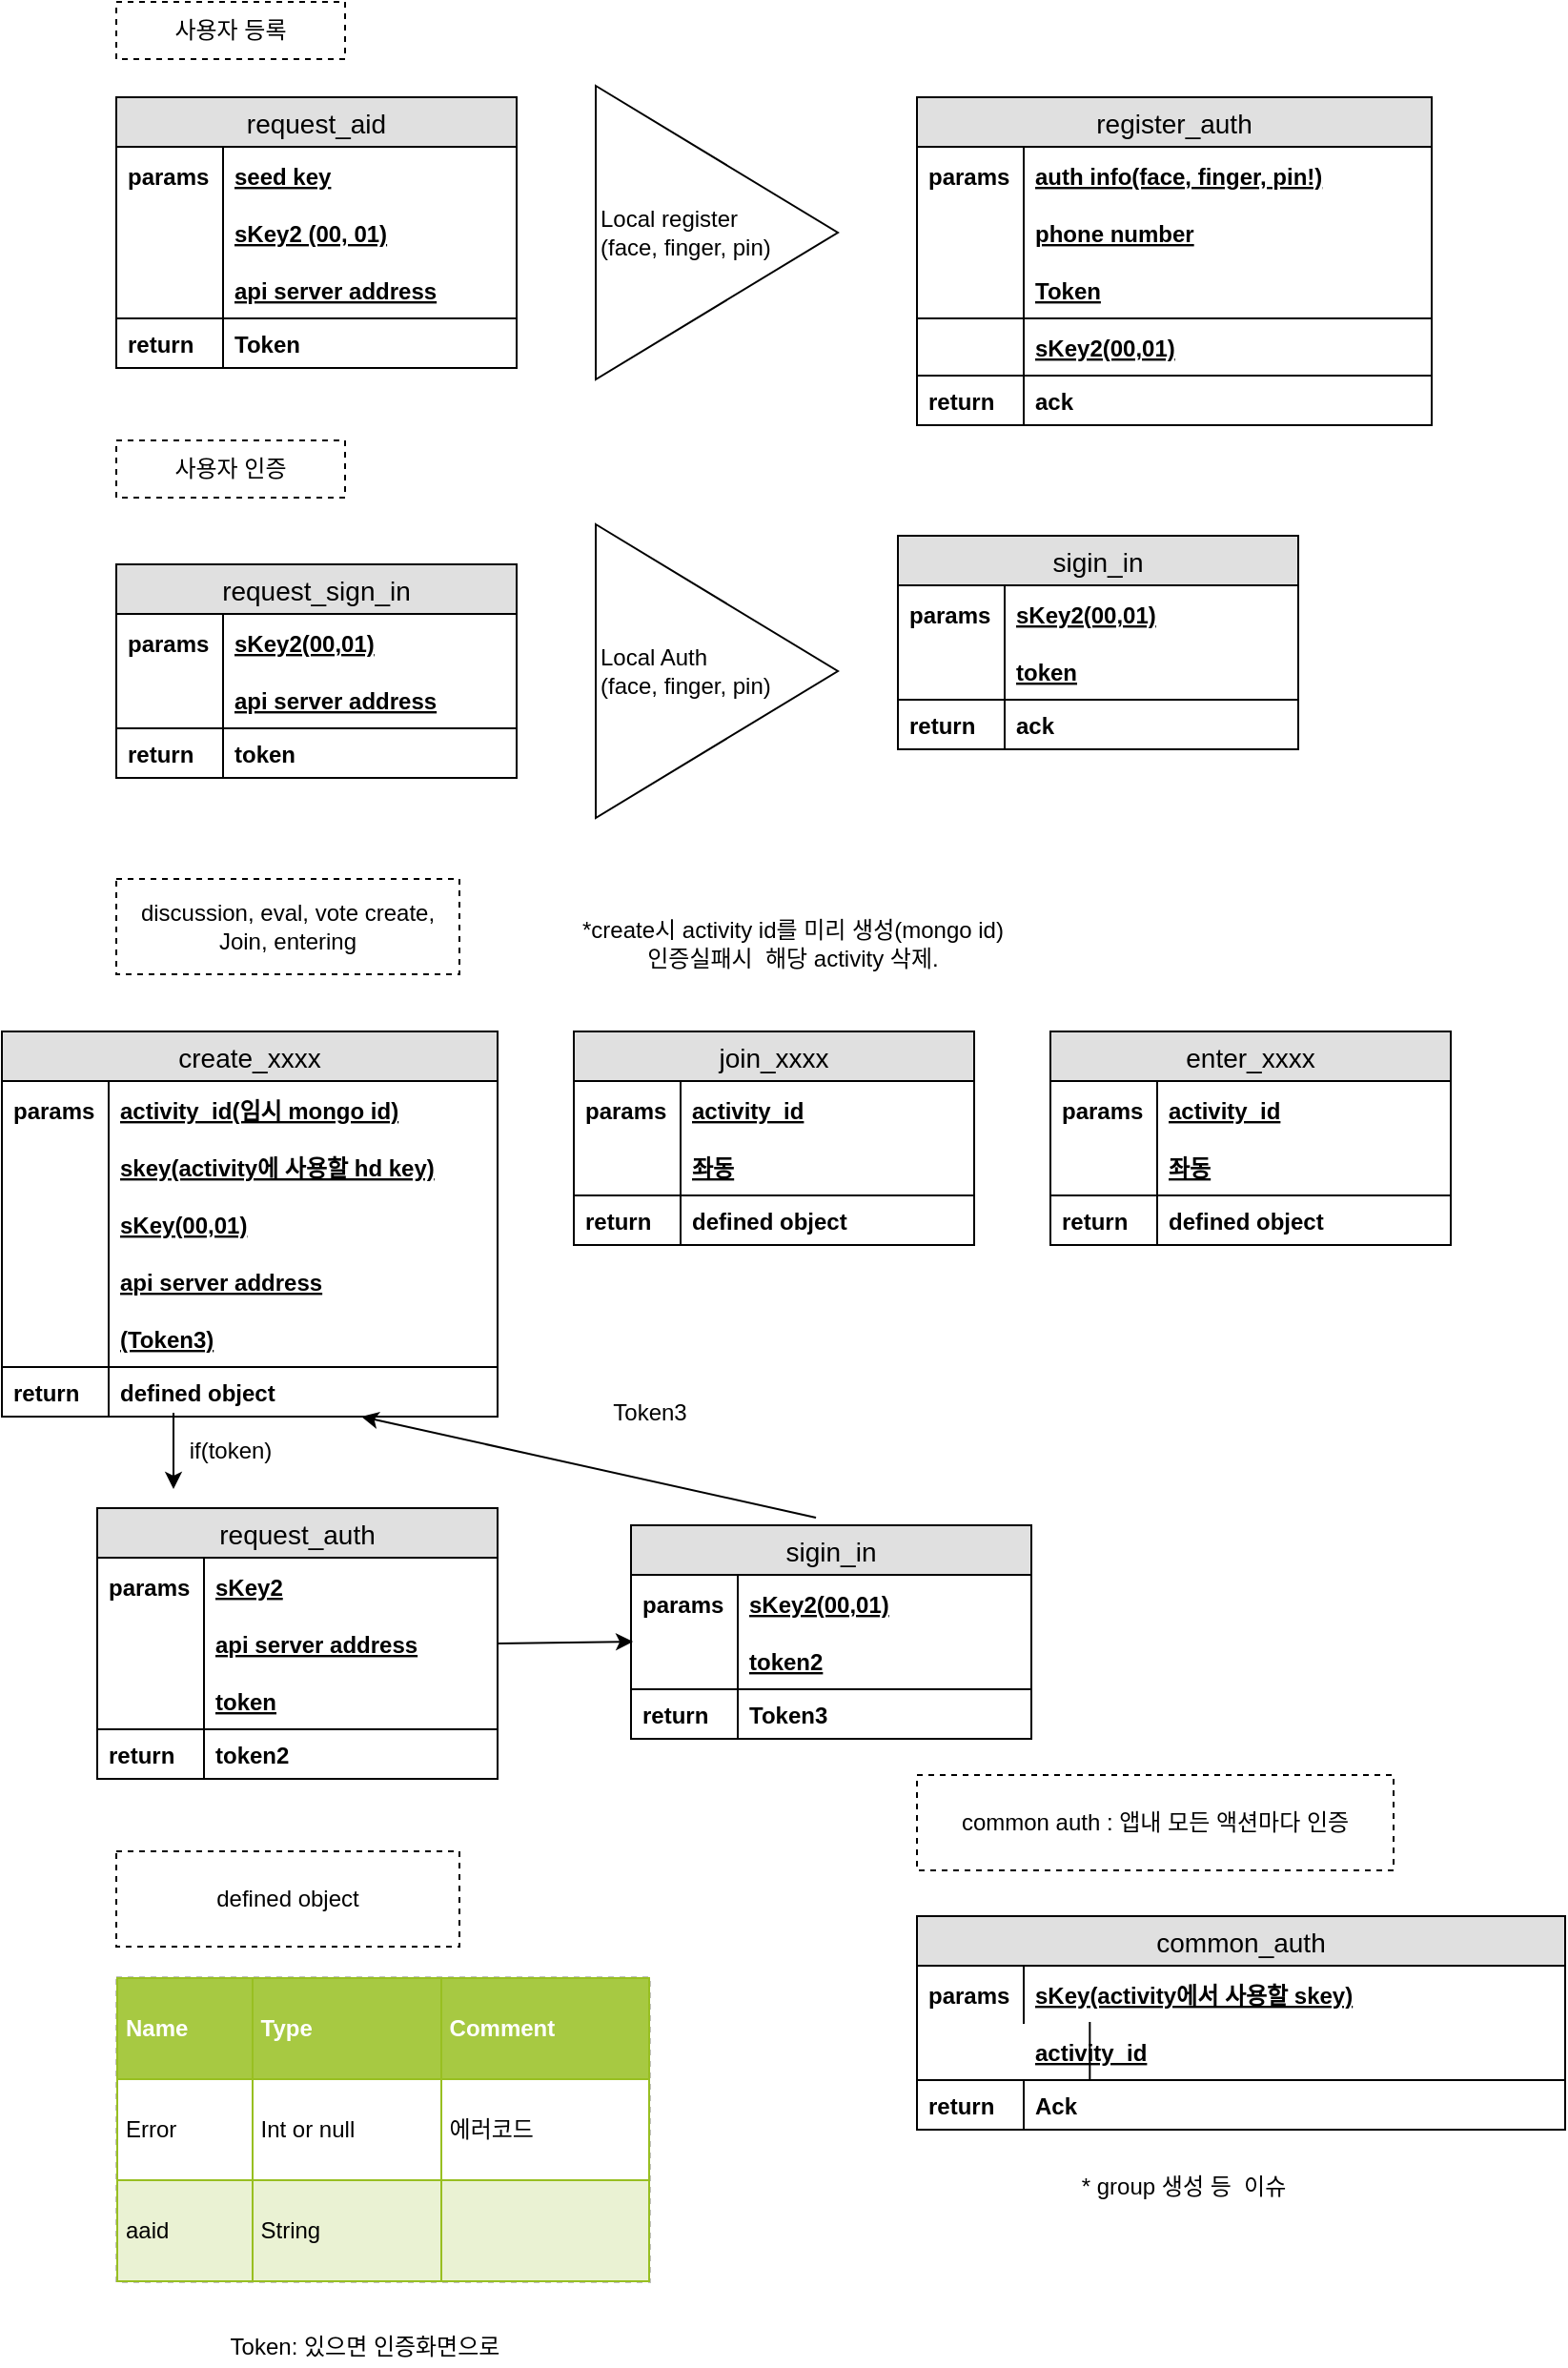 <mxfile version="12.1.9" type="github" pages="1">
  <diagram id="exMwhVz5cOcehTMv7F8w" name="Page-1">
    <mxGraphModel dx="1426" dy="771" grid="1" gridSize="10" guides="1" tooltips="1" connect="1" arrows="1" fold="1" page="1" pageScale="1" pageWidth="827" pageHeight="1169" math="0" shadow="0">
      <root>
        <mxCell id="0"/>
        <mxCell id="1" parent="0"/>
        <mxCell id="1xPw11D1j_KxezTZeNWg-12" value="request_aid" style="swimlane;fontStyle=0;childLayout=stackLayout;horizontal=1;startSize=26;fillColor=#e0e0e0;horizontalStack=0;resizeParent=1;resizeParentMax=0;resizeLast=0;collapsible=1;marginBottom=0;swimlaneFillColor=#ffffff;align=center;fontSize=14;" parent="1" vertex="1">
          <mxGeometry x="80" y="130" width="210" height="142" as="geometry"/>
        </mxCell>
        <mxCell id="1xPw11D1j_KxezTZeNWg-13" value="seed key" style="shape=partialRectangle;top=0;left=0;right=0;bottom=0;align=left;verticalAlign=middle;fillColor=none;spacingLeft=60;spacingRight=4;overflow=hidden;rotatable=0;points=[[0,0.5],[1,0.5]];portConstraint=eastwest;dropTarget=0;fontStyle=5;fontSize=12;" parent="1xPw11D1j_KxezTZeNWg-12" vertex="1">
          <mxGeometry y="26" width="210" height="30" as="geometry"/>
        </mxCell>
        <mxCell id="1xPw11D1j_KxezTZeNWg-14" value="params" style="shape=partialRectangle;fontStyle=1;top=0;left=0;bottom=0;fillColor=none;align=left;verticalAlign=middle;spacingLeft=4;spacingRight=4;overflow=hidden;rotatable=0;points=[];portConstraint=eastwest;part=1;fontSize=12;" parent="1xPw11D1j_KxezTZeNWg-13" vertex="1" connectable="0">
          <mxGeometry width="56" height="30" as="geometry"/>
        </mxCell>
        <mxCell id="1xPw11D1j_KxezTZeNWg-15" value="sKey2 (00, 01)" style="shape=partialRectangle;top=0;left=0;right=0;bottom=1;align=left;verticalAlign=middle;fillColor=none;spacingLeft=60;spacingRight=4;overflow=hidden;rotatable=0;points=[[0,0.5],[1,0.5]];portConstraint=eastwest;dropTarget=0;fontStyle=5;fontSize=12;strokeColor=none;" parent="1xPw11D1j_KxezTZeNWg-12" vertex="1">
          <mxGeometry y="56" width="210" height="30" as="geometry"/>
        </mxCell>
        <mxCell id="1xPw11D1j_KxezTZeNWg-16" value="" style="shape=partialRectangle;fontStyle=1;top=0;left=0;bottom=0;fillColor=none;align=left;verticalAlign=middle;spacingLeft=4;spacingRight=4;overflow=hidden;rotatable=0;points=[];portConstraint=eastwest;part=1;fontSize=12;" parent="1xPw11D1j_KxezTZeNWg-15" vertex="1" connectable="0">
          <mxGeometry width="56" height="30" as="geometry"/>
        </mxCell>
        <mxCell id="1xPw11D1j_KxezTZeNWg-23" value="api server address" style="shape=partialRectangle;top=0;left=0;right=0;bottom=1;align=left;verticalAlign=middle;fillColor=none;spacingLeft=60;spacingRight=4;overflow=hidden;rotatable=0;points=[[0,0.5],[1,0.5]];portConstraint=eastwest;dropTarget=0;fontStyle=5;fontSize=12;" parent="1xPw11D1j_KxezTZeNWg-12" vertex="1">
          <mxGeometry y="86" width="210" height="30" as="geometry"/>
        </mxCell>
        <mxCell id="1xPw11D1j_KxezTZeNWg-24" value="" style="shape=partialRectangle;fontStyle=1;top=0;left=0;bottom=0;fillColor=none;align=left;verticalAlign=middle;spacingLeft=4;spacingRight=4;overflow=hidden;rotatable=0;points=[];portConstraint=eastwest;part=1;fontSize=12;" parent="1xPw11D1j_KxezTZeNWg-23" vertex="1" connectable="0">
          <mxGeometry width="56" height="30" as="geometry"/>
        </mxCell>
        <mxCell id="1xPw11D1j_KxezTZeNWg-17" value="Token" style="shape=partialRectangle;top=0;left=0;right=0;bottom=0;align=left;verticalAlign=top;fillColor=none;spacingLeft=60;spacingRight=4;overflow=hidden;rotatable=0;points=[[0,0.5],[1,0.5]];portConstraint=eastwest;dropTarget=0;fontSize=12;fontStyle=1" parent="1xPw11D1j_KxezTZeNWg-12" vertex="1">
          <mxGeometry y="116" width="210" height="26" as="geometry"/>
        </mxCell>
        <mxCell id="1xPw11D1j_KxezTZeNWg-18" value="return" style="shape=partialRectangle;top=0;left=0;bottom=0;fillColor=none;align=left;verticalAlign=top;spacingLeft=4;spacingRight=4;overflow=hidden;rotatable=0;points=[];portConstraint=eastwest;part=1;fontSize=12;fontStyle=1" parent="1xPw11D1j_KxezTZeNWg-17" vertex="1" connectable="0">
          <mxGeometry width="56" height="26" as="geometry"/>
        </mxCell>
        <mxCell id="1xPw11D1j_KxezTZeNWg-25" value="register_auth" style="swimlane;fontStyle=0;childLayout=stackLayout;horizontal=1;startSize=26;fillColor=#e0e0e0;horizontalStack=0;resizeParent=1;resizeParentMax=0;resizeLast=0;collapsible=1;marginBottom=0;swimlaneFillColor=#ffffff;align=center;fontSize=14;" parent="1" vertex="1">
          <mxGeometry x="500" y="130" width="270" height="172" as="geometry"/>
        </mxCell>
        <mxCell id="1xPw11D1j_KxezTZeNWg-26" value="auth info(face, finger, pin!)" style="shape=partialRectangle;top=0;left=0;right=0;bottom=0;align=left;verticalAlign=middle;fillColor=none;spacingLeft=60;spacingRight=4;overflow=hidden;rotatable=0;points=[[0,0.5],[1,0.5]];portConstraint=eastwest;dropTarget=0;fontStyle=5;fontSize=12;" parent="1xPw11D1j_KxezTZeNWg-25" vertex="1">
          <mxGeometry y="26" width="270" height="30" as="geometry"/>
        </mxCell>
        <mxCell id="1xPw11D1j_KxezTZeNWg-27" value="params" style="shape=partialRectangle;fontStyle=1;top=0;left=0;bottom=0;fillColor=none;align=left;verticalAlign=middle;spacingLeft=4;spacingRight=4;overflow=hidden;rotatable=0;points=[];portConstraint=eastwest;part=1;fontSize=12;" parent="1xPw11D1j_KxezTZeNWg-26" vertex="1" connectable="0">
          <mxGeometry width="56" height="30" as="geometry"/>
        </mxCell>
        <mxCell id="1xPw11D1j_KxezTZeNWg-28" value="phone number" style="shape=partialRectangle;top=0;left=0;right=0;bottom=1;align=left;verticalAlign=middle;fillColor=none;spacingLeft=60;spacingRight=4;overflow=hidden;rotatable=0;points=[[0,0.5],[1,0.5]];portConstraint=eastwest;dropTarget=0;fontStyle=5;fontSize=12;strokeColor=none;" parent="1xPw11D1j_KxezTZeNWg-25" vertex="1">
          <mxGeometry y="56" width="270" height="30" as="geometry"/>
        </mxCell>
        <mxCell id="1xPw11D1j_KxezTZeNWg-29" value="" style="shape=partialRectangle;fontStyle=1;top=0;left=0;bottom=0;fillColor=none;align=left;verticalAlign=middle;spacingLeft=4;spacingRight=4;overflow=hidden;rotatable=0;points=[];portConstraint=eastwest;part=1;fontSize=12;" parent="1xPw11D1j_KxezTZeNWg-28" vertex="1" connectable="0">
          <mxGeometry width="56" height="30" as="geometry"/>
        </mxCell>
        <mxCell id="1xPw11D1j_KxezTZeNWg-30" value="Token" style="shape=partialRectangle;top=0;left=0;right=0;bottom=1;align=left;verticalAlign=middle;fillColor=none;spacingLeft=60;spacingRight=4;overflow=hidden;rotatable=0;points=[[0,0.5],[1,0.5]];portConstraint=eastwest;dropTarget=0;fontStyle=5;fontSize=12;" parent="1xPw11D1j_KxezTZeNWg-25" vertex="1">
          <mxGeometry y="86" width="270" height="30" as="geometry"/>
        </mxCell>
        <mxCell id="1xPw11D1j_KxezTZeNWg-31" value="" style="shape=partialRectangle;fontStyle=1;top=0;left=0;bottom=0;fillColor=none;align=left;verticalAlign=middle;spacingLeft=4;spacingRight=4;overflow=hidden;rotatable=0;points=[];portConstraint=eastwest;part=1;fontSize=12;" parent="1xPw11D1j_KxezTZeNWg-30" vertex="1" connectable="0">
          <mxGeometry width="56" height="30" as="geometry"/>
        </mxCell>
        <mxCell id="iJmRyo7Y7WePxXvUP5vB-52" value="sKey2(00,01)" style="shape=partialRectangle;top=0;left=0;right=0;bottom=1;align=left;verticalAlign=middle;fillColor=none;spacingLeft=60;spacingRight=4;overflow=hidden;rotatable=0;points=[[0,0.5],[1,0.5]];portConstraint=eastwest;dropTarget=0;fontStyle=5;fontSize=12;" vertex="1" parent="1xPw11D1j_KxezTZeNWg-25">
          <mxGeometry y="116" width="270" height="30" as="geometry"/>
        </mxCell>
        <mxCell id="iJmRyo7Y7WePxXvUP5vB-53" value="" style="shape=partialRectangle;fontStyle=1;top=0;left=0;bottom=0;fillColor=none;align=left;verticalAlign=middle;spacingLeft=4;spacingRight=4;overflow=hidden;rotatable=0;points=[];portConstraint=eastwest;part=1;fontSize=12;" vertex="1" connectable="0" parent="iJmRyo7Y7WePxXvUP5vB-52">
          <mxGeometry width="56" height="30" as="geometry"/>
        </mxCell>
        <mxCell id="1xPw11D1j_KxezTZeNWg-32" value="ack" style="shape=partialRectangle;top=0;left=0;right=0;bottom=0;align=left;verticalAlign=top;fillColor=none;spacingLeft=60;spacingRight=4;overflow=hidden;rotatable=0;points=[[0,0.5],[1,0.5]];portConstraint=eastwest;dropTarget=0;fontSize=12;fontStyle=1" parent="1xPw11D1j_KxezTZeNWg-25" vertex="1">
          <mxGeometry y="146" width="270" height="26" as="geometry"/>
        </mxCell>
        <mxCell id="1xPw11D1j_KxezTZeNWg-33" value="return" style="shape=partialRectangle;top=0;left=0;bottom=0;fillColor=none;align=left;verticalAlign=top;spacingLeft=4;spacingRight=4;overflow=hidden;rotatable=0;points=[];portConstraint=eastwest;part=1;fontSize=12;fontStyle=1" parent="1xPw11D1j_KxezTZeNWg-32" vertex="1" connectable="0">
          <mxGeometry width="56" height="26" as="geometry"/>
        </mxCell>
        <mxCell id="1xPw11D1j_KxezTZeNWg-34" value="사용자 등록" style="rounded=0;whiteSpace=wrap;html=1;dashed=1;" parent="1" vertex="1">
          <mxGeometry x="80" y="80" width="120" height="30" as="geometry"/>
        </mxCell>
        <mxCell id="1xPw11D1j_KxezTZeNWg-35" value="사용자 인증" style="rounded=0;whiteSpace=wrap;html=1;dashed=1;" parent="1" vertex="1">
          <mxGeometry x="80" y="310" width="120" height="30" as="geometry"/>
        </mxCell>
        <mxCell id="1xPw11D1j_KxezTZeNWg-36" value="request_sign_in" style="swimlane;fontStyle=0;childLayout=stackLayout;horizontal=1;startSize=26;fillColor=#e0e0e0;horizontalStack=0;resizeParent=1;resizeParentMax=0;resizeLast=0;collapsible=1;marginBottom=0;swimlaneFillColor=#ffffff;align=center;fontSize=14;" parent="1" vertex="1">
          <mxGeometry x="80" y="375" width="210" height="112" as="geometry"/>
        </mxCell>
        <mxCell id="1xPw11D1j_KxezTZeNWg-37" value="sKey2(00,01)" style="shape=partialRectangle;top=0;left=0;right=0;bottom=0;align=left;verticalAlign=middle;fillColor=none;spacingLeft=60;spacingRight=4;overflow=hidden;rotatable=0;points=[[0,0.5],[1,0.5]];portConstraint=eastwest;dropTarget=0;fontStyle=5;fontSize=12;" parent="1xPw11D1j_KxezTZeNWg-36" vertex="1">
          <mxGeometry y="26" width="210" height="30" as="geometry"/>
        </mxCell>
        <mxCell id="1xPw11D1j_KxezTZeNWg-38" value="params" style="shape=partialRectangle;fontStyle=1;top=0;left=0;bottom=0;fillColor=none;align=left;verticalAlign=middle;spacingLeft=4;spacingRight=4;overflow=hidden;rotatable=0;points=[];portConstraint=eastwest;part=1;fontSize=12;" parent="1xPw11D1j_KxezTZeNWg-37" vertex="1" connectable="0">
          <mxGeometry width="56" height="30" as="geometry"/>
        </mxCell>
        <mxCell id="1xPw11D1j_KxezTZeNWg-41" value="api server address" style="shape=partialRectangle;top=0;left=0;right=0;bottom=1;align=left;verticalAlign=middle;fillColor=none;spacingLeft=60;spacingRight=4;overflow=hidden;rotatable=0;points=[[0,0.5],[1,0.5]];portConstraint=eastwest;dropTarget=0;fontStyle=5;fontSize=12;" parent="1xPw11D1j_KxezTZeNWg-36" vertex="1">
          <mxGeometry y="56" width="210" height="30" as="geometry"/>
        </mxCell>
        <mxCell id="1xPw11D1j_KxezTZeNWg-42" value="" style="shape=partialRectangle;fontStyle=1;top=0;left=0;bottom=0;fillColor=none;align=left;verticalAlign=middle;spacingLeft=4;spacingRight=4;overflow=hidden;rotatable=0;points=[];portConstraint=eastwest;part=1;fontSize=12;" parent="1xPw11D1j_KxezTZeNWg-41" vertex="1" connectable="0">
          <mxGeometry width="56" height="30" as="geometry"/>
        </mxCell>
        <mxCell id="1xPw11D1j_KxezTZeNWg-43" value="token" style="shape=partialRectangle;top=0;left=0;right=0;bottom=0;align=left;verticalAlign=top;fillColor=none;spacingLeft=60;spacingRight=4;overflow=hidden;rotatable=0;points=[[0,0.5],[1,0.5]];portConstraint=eastwest;dropTarget=0;fontSize=12;fontStyle=1" parent="1xPw11D1j_KxezTZeNWg-36" vertex="1">
          <mxGeometry y="86" width="210" height="26" as="geometry"/>
        </mxCell>
        <mxCell id="1xPw11D1j_KxezTZeNWg-44" value="return" style="shape=partialRectangle;top=0;left=0;bottom=0;fillColor=none;align=left;verticalAlign=top;spacingLeft=4;spacingRight=4;overflow=hidden;rotatable=0;points=[];portConstraint=eastwest;part=1;fontSize=12;fontStyle=1" parent="1xPw11D1j_KxezTZeNWg-43" vertex="1" connectable="0">
          <mxGeometry width="56" height="26" as="geometry"/>
        </mxCell>
        <mxCell id="1xPw11D1j_KxezTZeNWg-45" value="discussion, eval, vote create, Join, entering" style="rounded=0;whiteSpace=wrap;html=1;dashed=1;" parent="1" vertex="1">
          <mxGeometry x="80" y="540" width="180" height="50" as="geometry"/>
        </mxCell>
        <mxCell id="1xPw11D1j_KxezTZeNWg-46" value="create_xxxx" style="swimlane;fontStyle=0;childLayout=stackLayout;horizontal=1;startSize=26;fillColor=#e0e0e0;horizontalStack=0;resizeParent=1;resizeParentMax=0;resizeLast=0;collapsible=1;marginBottom=0;swimlaneFillColor=#ffffff;align=center;fontSize=14;" parent="1" vertex="1">
          <mxGeometry x="20" y="620" width="260" height="202" as="geometry"/>
        </mxCell>
        <mxCell id="1xPw11D1j_KxezTZeNWg-47" value="activity_id(임시 mongo id)" style="shape=partialRectangle;top=0;left=0;right=0;bottom=0;align=left;verticalAlign=middle;fillColor=none;spacingLeft=60;spacingRight=4;overflow=hidden;rotatable=0;points=[[0,0.5],[1,0.5]];portConstraint=eastwest;dropTarget=0;fontStyle=5;fontSize=12;" parent="1xPw11D1j_KxezTZeNWg-46" vertex="1">
          <mxGeometry y="26" width="260" height="30" as="geometry"/>
        </mxCell>
        <mxCell id="1xPw11D1j_KxezTZeNWg-48" value="params" style="shape=partialRectangle;fontStyle=1;top=0;left=0;bottom=0;fillColor=none;align=left;verticalAlign=middle;spacingLeft=4;spacingRight=4;overflow=hidden;rotatable=0;points=[];portConstraint=eastwest;part=1;fontSize=12;" parent="1xPw11D1j_KxezTZeNWg-47" vertex="1" connectable="0">
          <mxGeometry width="56" height="30" as="geometry"/>
        </mxCell>
        <mxCell id="1xPw11D1j_KxezTZeNWg-51" value="skey(activity에 사용할 hd key)" style="shape=partialRectangle;top=0;left=0;right=0;bottom=1;align=left;verticalAlign=middle;fillColor=none;spacingLeft=60;spacingRight=4;overflow=hidden;rotatable=0;points=[[0,0.5],[1,0.5]];portConstraint=eastwest;dropTarget=0;fontStyle=5;fontSize=12;strokeColor=none;" parent="1xPw11D1j_KxezTZeNWg-46" vertex="1">
          <mxGeometry y="56" width="260" height="30" as="geometry"/>
        </mxCell>
        <mxCell id="1xPw11D1j_KxezTZeNWg-52" value="" style="shape=partialRectangle;fontStyle=1;top=0;left=0;bottom=0;fillColor=none;align=left;verticalAlign=middle;spacingLeft=4;spacingRight=4;overflow=hidden;rotatable=0;points=[];portConstraint=eastwest;part=1;fontSize=12;" parent="1xPw11D1j_KxezTZeNWg-51" vertex="1" connectable="0">
          <mxGeometry width="56" height="30" as="geometry"/>
        </mxCell>
        <mxCell id="iJmRyo7Y7WePxXvUP5vB-36" value="sKey(00,01)" style="shape=partialRectangle;top=0;left=0;right=0;bottom=1;align=left;verticalAlign=middle;fillColor=none;spacingLeft=60;spacingRight=4;overflow=hidden;rotatable=0;points=[[0,0.5],[1,0.5]];portConstraint=eastwest;dropTarget=0;fontStyle=5;fontSize=12;strokeColor=none;" vertex="1" parent="1xPw11D1j_KxezTZeNWg-46">
          <mxGeometry y="86" width="260" height="30" as="geometry"/>
        </mxCell>
        <mxCell id="iJmRyo7Y7WePxXvUP5vB-37" value="" style="shape=partialRectangle;fontStyle=1;top=0;left=0;bottom=0;fillColor=none;align=left;verticalAlign=middle;spacingLeft=4;spacingRight=4;overflow=hidden;rotatable=0;points=[];portConstraint=eastwest;part=1;fontSize=12;" vertex="1" connectable="0" parent="iJmRyo7Y7WePxXvUP5vB-36">
          <mxGeometry width="56" height="30" as="geometry"/>
        </mxCell>
        <mxCell id="iJmRyo7Y7WePxXvUP5vB-38" value="api server address" style="shape=partialRectangle;top=0;left=0;right=0;bottom=1;align=left;verticalAlign=middle;fillColor=none;spacingLeft=60;spacingRight=4;overflow=hidden;rotatable=0;points=[[0,0.5],[1,0.5]];portConstraint=eastwest;dropTarget=0;fontStyle=5;fontSize=12;strokeColor=none;" vertex="1" parent="1xPw11D1j_KxezTZeNWg-46">
          <mxGeometry y="116" width="260" height="30" as="geometry"/>
        </mxCell>
        <mxCell id="iJmRyo7Y7WePxXvUP5vB-39" value="" style="shape=partialRectangle;fontStyle=1;top=0;left=0;bottom=0;fillColor=none;align=left;verticalAlign=middle;spacingLeft=4;spacingRight=4;overflow=hidden;rotatable=0;points=[];portConstraint=eastwest;part=1;fontSize=12;" vertex="1" connectable="0" parent="iJmRyo7Y7WePxXvUP5vB-38">
          <mxGeometry width="56" height="30" as="geometry"/>
        </mxCell>
        <mxCell id="iJmRyo7Y7WePxXvUP5vB-64" value="(Token3)" style="shape=partialRectangle;top=0;left=0;right=0;bottom=1;align=left;verticalAlign=middle;fillColor=none;spacingLeft=60;spacingRight=4;overflow=hidden;rotatable=0;points=[[0,0.5],[1,0.5]];portConstraint=eastwest;dropTarget=0;fontStyle=5;fontSize=12;" vertex="1" parent="1xPw11D1j_KxezTZeNWg-46">
          <mxGeometry y="146" width="260" height="30" as="geometry"/>
        </mxCell>
        <mxCell id="iJmRyo7Y7WePxXvUP5vB-65" value="" style="shape=partialRectangle;fontStyle=1;top=0;left=0;bottom=0;fillColor=none;align=left;verticalAlign=middle;spacingLeft=4;spacingRight=4;overflow=hidden;rotatable=0;points=[];portConstraint=eastwest;part=1;fontSize=12;" vertex="1" connectable="0" parent="iJmRyo7Y7WePxXvUP5vB-64">
          <mxGeometry width="56" height="30" as="geometry"/>
        </mxCell>
        <mxCell id="1xPw11D1j_KxezTZeNWg-53" value="defined object" style="shape=partialRectangle;top=0;left=0;right=0;bottom=0;align=left;verticalAlign=top;fillColor=none;spacingLeft=60;spacingRight=4;overflow=hidden;rotatable=0;points=[[0,0.5],[1,0.5]];portConstraint=eastwest;dropTarget=0;fontSize=12;fontStyle=1" parent="1xPw11D1j_KxezTZeNWg-46" vertex="1">
          <mxGeometry y="176" width="260" height="26" as="geometry"/>
        </mxCell>
        <mxCell id="1xPw11D1j_KxezTZeNWg-54" value="return" style="shape=partialRectangle;top=0;left=0;bottom=0;fillColor=none;align=left;verticalAlign=top;spacingLeft=4;spacingRight=4;overflow=hidden;rotatable=0;points=[];portConstraint=eastwest;part=1;fontSize=12;fontStyle=1" parent="1xPw11D1j_KxezTZeNWg-53" vertex="1" connectable="0">
          <mxGeometry width="56" height="26" as="geometry"/>
        </mxCell>
        <mxCell id="1xPw11D1j_KxezTZeNWg-55" value="join_xxxx" style="swimlane;fontStyle=0;childLayout=stackLayout;horizontal=1;startSize=26;fillColor=#e0e0e0;horizontalStack=0;resizeParent=1;resizeParentMax=0;resizeLast=0;collapsible=1;marginBottom=0;swimlaneFillColor=#ffffff;align=center;fontSize=14;" parent="1" vertex="1">
          <mxGeometry x="320" y="620" width="210" height="112" as="geometry"/>
        </mxCell>
        <mxCell id="1xPw11D1j_KxezTZeNWg-56" value="activity_id" style="shape=partialRectangle;top=0;left=0;right=0;bottom=0;align=left;verticalAlign=middle;fillColor=none;spacingLeft=60;spacingRight=4;overflow=hidden;rotatable=0;points=[[0,0.5],[1,0.5]];portConstraint=eastwest;dropTarget=0;fontStyle=5;fontSize=12;" parent="1xPw11D1j_KxezTZeNWg-55" vertex="1">
          <mxGeometry y="26" width="210" height="30" as="geometry"/>
        </mxCell>
        <mxCell id="1xPw11D1j_KxezTZeNWg-57" value="params" style="shape=partialRectangle;fontStyle=1;top=0;left=0;bottom=0;fillColor=none;align=left;verticalAlign=middle;spacingLeft=4;spacingRight=4;overflow=hidden;rotatable=0;points=[];portConstraint=eastwest;part=1;fontSize=12;" parent="1xPw11D1j_KxezTZeNWg-56" vertex="1" connectable="0">
          <mxGeometry width="56" height="30" as="geometry"/>
        </mxCell>
        <mxCell id="1xPw11D1j_KxezTZeNWg-60" value="좌동" style="shape=partialRectangle;top=0;left=0;right=0;bottom=1;align=left;verticalAlign=middle;fillColor=none;spacingLeft=60;spacingRight=4;overflow=hidden;rotatable=0;points=[[0,0.5],[1,0.5]];portConstraint=eastwest;dropTarget=0;fontStyle=5;fontSize=12;" parent="1xPw11D1j_KxezTZeNWg-55" vertex="1">
          <mxGeometry y="56" width="210" height="30" as="geometry"/>
        </mxCell>
        <mxCell id="1xPw11D1j_KxezTZeNWg-61" value="" style="shape=partialRectangle;fontStyle=1;top=0;left=0;bottom=0;fillColor=none;align=left;verticalAlign=middle;spacingLeft=4;spacingRight=4;overflow=hidden;rotatable=0;points=[];portConstraint=eastwest;part=1;fontSize=12;" parent="1xPw11D1j_KxezTZeNWg-60" vertex="1" connectable="0">
          <mxGeometry width="56" height="30" as="geometry"/>
        </mxCell>
        <mxCell id="1xPw11D1j_KxezTZeNWg-62" value="defined object" style="shape=partialRectangle;top=0;left=0;right=0;bottom=0;align=left;verticalAlign=top;fillColor=none;spacingLeft=60;spacingRight=4;overflow=hidden;rotatable=0;points=[[0,0.5],[1,0.5]];portConstraint=eastwest;dropTarget=0;fontSize=12;fontStyle=1" parent="1xPw11D1j_KxezTZeNWg-55" vertex="1">
          <mxGeometry y="86" width="210" height="26" as="geometry"/>
        </mxCell>
        <mxCell id="1xPw11D1j_KxezTZeNWg-63" value="return" style="shape=partialRectangle;top=0;left=0;bottom=0;fillColor=none;align=left;verticalAlign=top;spacingLeft=4;spacingRight=4;overflow=hidden;rotatable=0;points=[];portConstraint=eastwest;part=1;fontSize=12;fontStyle=1" parent="1xPw11D1j_KxezTZeNWg-62" vertex="1" connectable="0">
          <mxGeometry width="56" height="26" as="geometry"/>
        </mxCell>
        <mxCell id="1xPw11D1j_KxezTZeNWg-64" value="enter_xxxx" style="swimlane;fontStyle=0;childLayout=stackLayout;horizontal=1;startSize=26;fillColor=#e0e0e0;horizontalStack=0;resizeParent=1;resizeParentMax=0;resizeLast=0;collapsible=1;marginBottom=0;swimlaneFillColor=#ffffff;align=center;fontSize=14;" parent="1" vertex="1">
          <mxGeometry x="570" y="620" width="210" height="112" as="geometry"/>
        </mxCell>
        <mxCell id="1xPw11D1j_KxezTZeNWg-65" value="activity_id" style="shape=partialRectangle;top=0;left=0;right=0;bottom=0;align=left;verticalAlign=middle;fillColor=none;spacingLeft=60;spacingRight=4;overflow=hidden;rotatable=0;points=[[0,0.5],[1,0.5]];portConstraint=eastwest;dropTarget=0;fontStyle=5;fontSize=12;" parent="1xPw11D1j_KxezTZeNWg-64" vertex="1">
          <mxGeometry y="26" width="210" height="30" as="geometry"/>
        </mxCell>
        <mxCell id="1xPw11D1j_KxezTZeNWg-66" value="params" style="shape=partialRectangle;fontStyle=1;top=0;left=0;bottom=0;fillColor=none;align=left;verticalAlign=middle;spacingLeft=4;spacingRight=4;overflow=hidden;rotatable=0;points=[];portConstraint=eastwest;part=1;fontSize=12;" parent="1xPw11D1j_KxezTZeNWg-65" vertex="1" connectable="0">
          <mxGeometry width="56" height="30" as="geometry"/>
        </mxCell>
        <mxCell id="1xPw11D1j_KxezTZeNWg-67" value="좌동" style="shape=partialRectangle;top=0;left=0;right=0;bottom=1;align=left;verticalAlign=middle;fillColor=none;spacingLeft=60;spacingRight=4;overflow=hidden;rotatable=0;points=[[0,0.5],[1,0.5]];portConstraint=eastwest;dropTarget=0;fontStyle=5;fontSize=12;strokeColor=#000000;" parent="1xPw11D1j_KxezTZeNWg-64" vertex="1">
          <mxGeometry y="56" width="210" height="30" as="geometry"/>
        </mxCell>
        <mxCell id="1xPw11D1j_KxezTZeNWg-68" value="" style="shape=partialRectangle;fontStyle=1;top=0;left=0;bottom=0;fillColor=none;align=left;verticalAlign=middle;spacingLeft=4;spacingRight=4;overflow=hidden;rotatable=0;points=[];portConstraint=eastwest;part=1;fontSize=12;" parent="1xPw11D1j_KxezTZeNWg-67" vertex="1" connectable="0">
          <mxGeometry width="56" height="30" as="geometry"/>
        </mxCell>
        <mxCell id="1xPw11D1j_KxezTZeNWg-71" value="defined object" style="shape=partialRectangle;top=0;left=0;right=0;bottom=0;align=left;verticalAlign=top;fillColor=none;spacingLeft=60;spacingRight=4;overflow=hidden;rotatable=0;points=[[0,0.5],[1,0.5]];portConstraint=eastwest;dropTarget=0;fontSize=12;fontStyle=1;strokeColor=#000000;" parent="1xPw11D1j_KxezTZeNWg-64" vertex="1">
          <mxGeometry y="86" width="210" height="26" as="geometry"/>
        </mxCell>
        <mxCell id="1xPw11D1j_KxezTZeNWg-72" value="return" style="shape=partialRectangle;top=0;left=0;bottom=0;fillColor=none;align=left;verticalAlign=top;spacingLeft=4;spacingRight=4;overflow=hidden;rotatable=0;points=[];portConstraint=eastwest;part=1;fontSize=12;fontStyle=1" parent="1xPw11D1j_KxezTZeNWg-71" vertex="1" connectable="0">
          <mxGeometry width="56" height="26" as="geometry"/>
        </mxCell>
        <mxCell id="1xPw11D1j_KxezTZeNWg-73" value="defined object" style="rounded=0;whiteSpace=wrap;html=1;dashed=1;" parent="1" vertex="1">
          <mxGeometry x="80" y="1050" width="180" height="50" as="geometry"/>
        </mxCell>
        <mxCell id="1xPw11D1j_KxezTZeNWg-83" value="&lt;table border=&quot;1&quot; width=&quot;100%&quot; cellpadding=&quot;4&quot; style=&quot;width: 100% ; height: 100% ; border-collapse: collapse&quot;&gt;&lt;tbody&gt;&lt;tr style=&quot;background-color: #a7c942 ; color: #ffffff ; border: 1px solid #98bf21&quot;&gt;&lt;th align=&quot;left&quot;&gt;Name&lt;/th&gt;&lt;th align=&quot;left&quot;&gt;Type&lt;/th&gt;&lt;th align=&quot;left&quot;&gt;Comment&lt;/th&gt;&lt;/tr&gt;&lt;tr style=&quot;border: 1px solid #98bf21&quot;&gt;&lt;td&gt;Error&lt;/td&gt;&lt;td&gt;Int or null&lt;/td&gt;&lt;td&gt;에러코드&lt;/td&gt;&lt;/tr&gt;&lt;tr style=&quot;background-color: #eaf2d3 ; border: 1px solid #98bf21&quot;&gt;&lt;td&gt;aaid&lt;/td&gt;&lt;td&gt;String&lt;br&gt;&lt;/td&gt;&lt;td&gt;&lt;/td&gt;&lt;/tr&gt;&lt;/tbody&gt;&lt;/table&gt;" style="text;html=1;strokeColor=#c0c0c0;fillColor=#ffffff;overflow=fill;rounded=0;dashed=1;" parent="1" vertex="1">
          <mxGeometry x="80" y="1116" width="280" height="160" as="geometry"/>
        </mxCell>
        <mxCell id="iJmRyo7Y7WePxXvUP5vB-1" value="Local register&lt;br&gt;(face, finger, pin)" style="triangle;whiteSpace=wrap;html=1;align=left;" vertex="1" parent="1">
          <mxGeometry x="331.5" y="124" width="127" height="154" as="geometry"/>
        </mxCell>
        <mxCell id="iJmRyo7Y7WePxXvUP5vB-2" value="sigin_in" style="swimlane;fontStyle=0;childLayout=stackLayout;horizontal=1;startSize=26;fillColor=#e0e0e0;horizontalStack=0;resizeParent=1;resizeParentMax=0;resizeLast=0;collapsible=1;marginBottom=0;swimlaneFillColor=#ffffff;align=center;fontSize=14;" vertex="1" parent="1">
          <mxGeometry x="490" y="360" width="210" height="112" as="geometry"/>
        </mxCell>
        <mxCell id="iJmRyo7Y7WePxXvUP5vB-3" value="sKey2(00,01)" style="shape=partialRectangle;top=0;left=0;right=0;bottom=0;align=left;verticalAlign=middle;fillColor=none;spacingLeft=60;spacingRight=4;overflow=hidden;rotatable=0;points=[[0,0.5],[1,0.5]];portConstraint=eastwest;dropTarget=0;fontStyle=5;fontSize=12;" vertex="1" parent="iJmRyo7Y7WePxXvUP5vB-2">
          <mxGeometry y="26" width="210" height="30" as="geometry"/>
        </mxCell>
        <mxCell id="iJmRyo7Y7WePxXvUP5vB-4" value="params" style="shape=partialRectangle;fontStyle=1;top=0;left=0;bottom=0;fillColor=none;align=left;verticalAlign=middle;spacingLeft=4;spacingRight=4;overflow=hidden;rotatable=0;points=[];portConstraint=eastwest;part=1;fontSize=12;" vertex="1" connectable="0" parent="iJmRyo7Y7WePxXvUP5vB-3">
          <mxGeometry width="56" height="30" as="geometry"/>
        </mxCell>
        <mxCell id="iJmRyo7Y7WePxXvUP5vB-7" value="token" style="shape=partialRectangle;top=0;left=0;right=0;bottom=1;align=left;verticalAlign=middle;fillColor=none;spacingLeft=60;spacingRight=4;overflow=hidden;rotatable=0;points=[[0,0.5],[1,0.5]];portConstraint=eastwest;dropTarget=0;fontStyle=5;fontSize=12;" vertex="1" parent="iJmRyo7Y7WePxXvUP5vB-2">
          <mxGeometry y="56" width="210" height="30" as="geometry"/>
        </mxCell>
        <mxCell id="iJmRyo7Y7WePxXvUP5vB-8" value="" style="shape=partialRectangle;fontStyle=1;top=0;left=0;bottom=0;fillColor=none;align=left;verticalAlign=middle;spacingLeft=4;spacingRight=4;overflow=hidden;rotatable=0;points=[];portConstraint=eastwest;part=1;fontSize=12;" vertex="1" connectable="0" parent="iJmRyo7Y7WePxXvUP5vB-7">
          <mxGeometry width="56" height="30" as="geometry"/>
        </mxCell>
        <mxCell id="iJmRyo7Y7WePxXvUP5vB-9" value="ack" style="shape=partialRectangle;top=0;left=0;right=0;bottom=0;align=left;verticalAlign=top;fillColor=none;spacingLeft=60;spacingRight=4;overflow=hidden;rotatable=0;points=[[0,0.5],[1,0.5]];portConstraint=eastwest;dropTarget=0;fontSize=12;fontStyle=1" vertex="1" parent="iJmRyo7Y7WePxXvUP5vB-2">
          <mxGeometry y="86" width="210" height="26" as="geometry"/>
        </mxCell>
        <mxCell id="iJmRyo7Y7WePxXvUP5vB-10" value="return" style="shape=partialRectangle;top=0;left=0;bottom=0;fillColor=none;align=left;verticalAlign=top;spacingLeft=4;spacingRight=4;overflow=hidden;rotatable=0;points=[];portConstraint=eastwest;part=1;fontSize=12;fontStyle=1" vertex="1" connectable="0" parent="iJmRyo7Y7WePxXvUP5vB-9">
          <mxGeometry width="56" height="26" as="geometry"/>
        </mxCell>
        <mxCell id="iJmRyo7Y7WePxXvUP5vB-11" value="Local Auth&lt;br&gt;(face, finger, pin)" style="triangle;whiteSpace=wrap;html=1;align=left;" vertex="1" parent="1">
          <mxGeometry x="331.5" y="354" width="127" height="154" as="geometry"/>
        </mxCell>
        <mxCell id="iJmRyo7Y7WePxXvUP5vB-14" value="* group 생성 등&amp;nbsp; 이슈" style="text;html=1;strokeColor=none;fillColor=none;align=center;verticalAlign=middle;whiteSpace=wrap;rounded=0;" vertex="1" parent="1">
          <mxGeometry x="500" y="1216" width="280" height="20" as="geometry"/>
        </mxCell>
        <mxCell id="iJmRyo7Y7WePxXvUP5vB-15" value="common_auth" style="swimlane;fontStyle=0;childLayout=stackLayout;horizontal=1;startSize=26;fillColor=#e0e0e0;horizontalStack=0;resizeParent=1;resizeParentMax=0;resizeLast=0;collapsible=1;marginBottom=0;swimlaneFillColor=#ffffff;align=center;fontSize=14;" vertex="1" parent="1">
          <mxGeometry x="500" y="1084" width="340" height="112" as="geometry"/>
        </mxCell>
        <mxCell id="iJmRyo7Y7WePxXvUP5vB-18" value="sKey(activity에서 사용할 skey)" style="shape=partialRectangle;top=0;left=0;right=0;bottom=1;align=left;verticalAlign=middle;fillColor=none;spacingLeft=60;spacingRight=4;overflow=hidden;rotatable=0;points=[[0,0.5],[1,0.5]];portConstraint=eastwest;dropTarget=0;fontStyle=5;fontSize=12;strokeColor=none;" vertex="1" parent="iJmRyo7Y7WePxXvUP5vB-15">
          <mxGeometry y="26" width="340" height="30" as="geometry"/>
        </mxCell>
        <mxCell id="iJmRyo7Y7WePxXvUP5vB-19" value="params" style="shape=partialRectangle;fontStyle=1;top=0;left=0;bottom=0;fillColor=none;align=left;verticalAlign=middle;spacingLeft=4;spacingRight=4;overflow=hidden;rotatable=0;points=[];portConstraint=eastwest;part=1;fontSize=12;" vertex="1" connectable="0" parent="iJmRyo7Y7WePxXvUP5vB-18">
          <mxGeometry width="56" height="30" as="geometry"/>
        </mxCell>
        <mxCell id="iJmRyo7Y7WePxXvUP5vB-20" value="activity_id" style="shape=partialRectangle;top=0;left=0;right=0;bottom=1;align=left;verticalAlign=middle;fillColor=none;spacingLeft=60;spacingRight=4;overflow=hidden;rotatable=0;points=[[0,0.5],[1,0.5]];portConstraint=eastwest;dropTarget=0;fontStyle=5;fontSize=12;" vertex="1" parent="iJmRyo7Y7WePxXvUP5vB-15">
          <mxGeometry y="56" width="340" height="30" as="geometry"/>
        </mxCell>
        <mxCell id="iJmRyo7Y7WePxXvUP5vB-21" value="" style="shape=partialRectangle;fontStyle=1;top=0;left=0;bottom=0;fillColor=none;align=left;verticalAlign=middle;spacingLeft=4;spacingRight=4;overflow=hidden;rotatable=0;points=[];portConstraint=eastwest;part=1;fontSize=12;" vertex="1" connectable="0" parent="iJmRyo7Y7WePxXvUP5vB-20">
          <mxGeometry width="90.667" height="30" as="geometry"/>
        </mxCell>
        <mxCell id="iJmRyo7Y7WePxXvUP5vB-22" value="Ack" style="shape=partialRectangle;top=0;left=0;right=0;bottom=0;align=left;verticalAlign=top;fillColor=none;spacingLeft=60;spacingRight=4;overflow=hidden;rotatable=0;points=[[0,0.5],[1,0.5]];portConstraint=eastwest;dropTarget=0;fontSize=12;fontStyle=1" vertex="1" parent="iJmRyo7Y7WePxXvUP5vB-15">
          <mxGeometry y="86" width="340" height="26" as="geometry"/>
        </mxCell>
        <mxCell id="iJmRyo7Y7WePxXvUP5vB-23" value="return" style="shape=partialRectangle;top=0;left=0;bottom=0;fillColor=none;align=left;verticalAlign=top;spacingLeft=4;spacingRight=4;overflow=hidden;rotatable=0;points=[];portConstraint=eastwest;part=1;fontSize=12;fontStyle=1" vertex="1" connectable="0" parent="iJmRyo7Y7WePxXvUP5vB-22">
          <mxGeometry width="56" height="26" as="geometry"/>
        </mxCell>
        <mxCell id="iJmRyo7Y7WePxXvUP5vB-24" value="common auth : 앱내 모든 액션마다 인증" style="rounded=0;whiteSpace=wrap;html=1;dashed=1;" vertex="1" parent="1">
          <mxGeometry x="500" y="1010" width="250" height="50" as="geometry"/>
        </mxCell>
        <mxCell id="iJmRyo7Y7WePxXvUP5vB-25" value="*create시 activity id를 미리 생성(mongo id) 인증실패시&amp;nbsp; 해당 activity 삭제." style="text;html=1;strokeColor=none;fillColor=none;align=center;verticalAlign=middle;whiteSpace=wrap;rounded=0;" vertex="1" parent="1">
          <mxGeometry x="320" y="564" width="230" height="20" as="geometry"/>
        </mxCell>
        <mxCell id="iJmRyo7Y7WePxXvUP5vB-40" value="Token: 있으면 인증화면으로" style="text;html=1;strokeColor=none;fillColor=none;align=center;verticalAlign=middle;whiteSpace=wrap;rounded=0;" vertex="1" parent="1">
          <mxGeometry x="101" y="1300" width="219" height="20" as="geometry"/>
        </mxCell>
        <mxCell id="iJmRyo7Y7WePxXvUP5vB-41" value="request_auth" style="swimlane;fontStyle=0;childLayout=stackLayout;horizontal=1;startSize=26;fillColor=#e0e0e0;horizontalStack=0;resizeParent=1;resizeParentMax=0;resizeLast=0;collapsible=1;marginBottom=0;swimlaneFillColor=#ffffff;align=center;fontSize=14;" vertex="1" parent="1">
          <mxGeometry x="70" y="870" width="210" height="142" as="geometry"/>
        </mxCell>
        <mxCell id="iJmRyo7Y7WePxXvUP5vB-42" value="sKey2" style="shape=partialRectangle;top=0;left=0;right=0;bottom=0;align=left;verticalAlign=middle;fillColor=none;spacingLeft=60;spacingRight=4;overflow=hidden;rotatable=0;points=[[0,0.5],[1,0.5]];portConstraint=eastwest;dropTarget=0;fontStyle=5;fontSize=12;" vertex="1" parent="iJmRyo7Y7WePxXvUP5vB-41">
          <mxGeometry y="26" width="210" height="30" as="geometry"/>
        </mxCell>
        <mxCell id="iJmRyo7Y7WePxXvUP5vB-43" value="params" style="shape=partialRectangle;fontStyle=1;top=0;left=0;bottom=0;fillColor=none;align=left;verticalAlign=middle;spacingLeft=4;spacingRight=4;overflow=hidden;rotatable=0;points=[];portConstraint=eastwest;part=1;fontSize=12;" vertex="1" connectable="0" parent="iJmRyo7Y7WePxXvUP5vB-42">
          <mxGeometry width="56" height="30" as="geometry"/>
        </mxCell>
        <mxCell id="iJmRyo7Y7WePxXvUP5vB-44" value="api server address" style="shape=partialRectangle;top=0;left=0;right=0;bottom=1;align=left;verticalAlign=middle;fillColor=none;spacingLeft=60;spacingRight=4;overflow=hidden;rotatable=0;points=[[0,0.5],[1,0.5]];portConstraint=eastwest;dropTarget=0;fontStyle=5;fontSize=12;strokeColor=none;" vertex="1" parent="iJmRyo7Y7WePxXvUP5vB-41">
          <mxGeometry y="56" width="210" height="30" as="geometry"/>
        </mxCell>
        <mxCell id="iJmRyo7Y7WePxXvUP5vB-45" value="" style="shape=partialRectangle;fontStyle=1;top=0;left=0;bottom=0;fillColor=none;align=left;verticalAlign=middle;spacingLeft=4;spacingRight=4;overflow=hidden;rotatable=0;points=[];portConstraint=eastwest;part=1;fontSize=12;" vertex="1" connectable="0" parent="iJmRyo7Y7WePxXvUP5vB-44">
          <mxGeometry width="56" height="30" as="geometry"/>
        </mxCell>
        <mxCell id="iJmRyo7Y7WePxXvUP5vB-50" value="token" style="shape=partialRectangle;top=0;left=0;right=0;bottom=1;align=left;verticalAlign=middle;fillColor=none;spacingLeft=60;spacingRight=4;overflow=hidden;rotatable=0;points=[[0,0.5],[1,0.5]];portConstraint=eastwest;dropTarget=0;fontStyle=5;fontSize=12;" vertex="1" parent="iJmRyo7Y7WePxXvUP5vB-41">
          <mxGeometry y="86" width="210" height="30" as="geometry"/>
        </mxCell>
        <mxCell id="iJmRyo7Y7WePxXvUP5vB-51" value="" style="shape=partialRectangle;fontStyle=1;top=0;left=0;bottom=0;fillColor=none;align=left;verticalAlign=middle;spacingLeft=4;spacingRight=4;overflow=hidden;rotatable=0;points=[];portConstraint=eastwest;part=1;fontSize=12;" vertex="1" connectable="0" parent="iJmRyo7Y7WePxXvUP5vB-50">
          <mxGeometry width="56" height="30" as="geometry"/>
        </mxCell>
        <mxCell id="iJmRyo7Y7WePxXvUP5vB-46" value="token2" style="shape=partialRectangle;top=0;left=0;right=0;bottom=0;align=left;verticalAlign=top;fillColor=none;spacingLeft=60;spacingRight=4;overflow=hidden;rotatable=0;points=[[0,0.5],[1,0.5]];portConstraint=eastwest;dropTarget=0;fontSize=12;fontStyle=1" vertex="1" parent="iJmRyo7Y7WePxXvUP5vB-41">
          <mxGeometry y="116" width="210" height="26" as="geometry"/>
        </mxCell>
        <mxCell id="iJmRyo7Y7WePxXvUP5vB-47" value="return" style="shape=partialRectangle;top=0;left=0;bottom=0;fillColor=none;align=left;verticalAlign=top;spacingLeft=4;spacingRight=4;overflow=hidden;rotatable=0;points=[];portConstraint=eastwest;part=1;fontSize=12;fontStyle=1" vertex="1" connectable="0" parent="iJmRyo7Y7WePxXvUP5vB-46">
          <mxGeometry width="56" height="26" as="geometry"/>
        </mxCell>
        <mxCell id="iJmRyo7Y7WePxXvUP5vB-48" value="" style="endArrow=classic;html=1;" edge="1" parent="1">
          <mxGeometry width="50" height="50" relative="1" as="geometry">
            <mxPoint x="110" y="820" as="sourcePoint"/>
            <mxPoint x="110" y="860" as="targetPoint"/>
          </mxGeometry>
        </mxCell>
        <mxCell id="iJmRyo7Y7WePxXvUP5vB-49" value="if(token)" style="text;html=1;strokeColor=none;fillColor=none;align=center;verticalAlign=middle;whiteSpace=wrap;rounded=0;" vertex="1" parent="1">
          <mxGeometry x="120" y="830" width="40" height="20" as="geometry"/>
        </mxCell>
        <mxCell id="iJmRyo7Y7WePxXvUP5vB-54" value="sigin_in" style="swimlane;fontStyle=0;childLayout=stackLayout;horizontal=1;startSize=26;fillColor=#e0e0e0;horizontalStack=0;resizeParent=1;resizeParentMax=0;resizeLast=0;collapsible=1;marginBottom=0;swimlaneFillColor=#ffffff;align=center;fontSize=14;" vertex="1" parent="1">
          <mxGeometry x="350" y="879" width="210" height="112" as="geometry"/>
        </mxCell>
        <mxCell id="iJmRyo7Y7WePxXvUP5vB-55" value="sKey2(00,01)" style="shape=partialRectangle;top=0;left=0;right=0;bottom=0;align=left;verticalAlign=middle;fillColor=none;spacingLeft=60;spacingRight=4;overflow=hidden;rotatable=0;points=[[0,0.5],[1,0.5]];portConstraint=eastwest;dropTarget=0;fontStyle=5;fontSize=12;" vertex="1" parent="iJmRyo7Y7WePxXvUP5vB-54">
          <mxGeometry y="26" width="210" height="30" as="geometry"/>
        </mxCell>
        <mxCell id="iJmRyo7Y7WePxXvUP5vB-56" value="params" style="shape=partialRectangle;fontStyle=1;top=0;left=0;bottom=0;fillColor=none;align=left;verticalAlign=middle;spacingLeft=4;spacingRight=4;overflow=hidden;rotatable=0;points=[];portConstraint=eastwest;part=1;fontSize=12;" vertex="1" connectable="0" parent="iJmRyo7Y7WePxXvUP5vB-55">
          <mxGeometry width="56" height="30" as="geometry"/>
        </mxCell>
        <mxCell id="iJmRyo7Y7WePxXvUP5vB-57" value="token2" style="shape=partialRectangle;top=0;left=0;right=0;bottom=1;align=left;verticalAlign=middle;fillColor=none;spacingLeft=60;spacingRight=4;overflow=hidden;rotatable=0;points=[[0,0.5],[1,0.5]];portConstraint=eastwest;dropTarget=0;fontStyle=5;fontSize=12;" vertex="1" parent="iJmRyo7Y7WePxXvUP5vB-54">
          <mxGeometry y="56" width="210" height="30" as="geometry"/>
        </mxCell>
        <mxCell id="iJmRyo7Y7WePxXvUP5vB-58" value="" style="shape=partialRectangle;fontStyle=1;top=0;left=0;bottom=0;fillColor=none;align=left;verticalAlign=middle;spacingLeft=4;spacingRight=4;overflow=hidden;rotatable=0;points=[];portConstraint=eastwest;part=1;fontSize=12;" vertex="1" connectable="0" parent="iJmRyo7Y7WePxXvUP5vB-57">
          <mxGeometry width="56" height="30" as="geometry"/>
        </mxCell>
        <mxCell id="iJmRyo7Y7WePxXvUP5vB-59" value="Token3" style="shape=partialRectangle;top=0;left=0;right=0;bottom=0;align=left;verticalAlign=top;fillColor=none;spacingLeft=60;spacingRight=4;overflow=hidden;rotatable=0;points=[[0,0.5],[1,0.5]];portConstraint=eastwest;dropTarget=0;fontSize=12;fontStyle=1" vertex="1" parent="iJmRyo7Y7WePxXvUP5vB-54">
          <mxGeometry y="86" width="210" height="26" as="geometry"/>
        </mxCell>
        <mxCell id="iJmRyo7Y7WePxXvUP5vB-60" value="return" style="shape=partialRectangle;top=0;left=0;bottom=0;fillColor=none;align=left;verticalAlign=top;spacingLeft=4;spacingRight=4;overflow=hidden;rotatable=0;points=[];portConstraint=eastwest;part=1;fontSize=12;fontStyle=1" vertex="1" connectable="0" parent="iJmRyo7Y7WePxXvUP5vB-59">
          <mxGeometry width="56" height="26" as="geometry"/>
        </mxCell>
        <mxCell id="iJmRyo7Y7WePxXvUP5vB-61" value="" style="endArrow=classic;html=1;exitX=1;exitY=0.5;exitDx=0;exitDy=0;entryX=0.005;entryY=0.167;entryDx=0;entryDy=0;entryPerimeter=0;" edge="1" parent="1" source="iJmRyo7Y7WePxXvUP5vB-44" target="iJmRyo7Y7WePxXvUP5vB-57">
          <mxGeometry width="50" height="50" relative="1" as="geometry">
            <mxPoint x="290" y="970" as="sourcePoint"/>
            <mxPoint x="340" y="920" as="targetPoint"/>
          </mxGeometry>
        </mxCell>
        <mxCell id="iJmRyo7Y7WePxXvUP5vB-62" value="" style="endArrow=classic;html=1;exitX=0.462;exitY=-0.036;exitDx=0;exitDy=0;exitPerimeter=0;" edge="1" parent="1" source="iJmRyo7Y7WePxXvUP5vB-54" target="1xPw11D1j_KxezTZeNWg-53">
          <mxGeometry width="50" height="50" relative="1" as="geometry">
            <mxPoint x="390" y="870" as="sourcePoint"/>
            <mxPoint x="440" y="820" as="targetPoint"/>
          </mxGeometry>
        </mxCell>
        <mxCell id="iJmRyo7Y7WePxXvUP5vB-63" value="Token3" style="text;html=1;strokeColor=none;fillColor=none;align=center;verticalAlign=middle;whiteSpace=wrap;rounded=0;" vertex="1" parent="1">
          <mxGeometry x="340" y="810" width="40" height="20" as="geometry"/>
        </mxCell>
      </root>
    </mxGraphModel>
  </diagram>
</mxfile>
